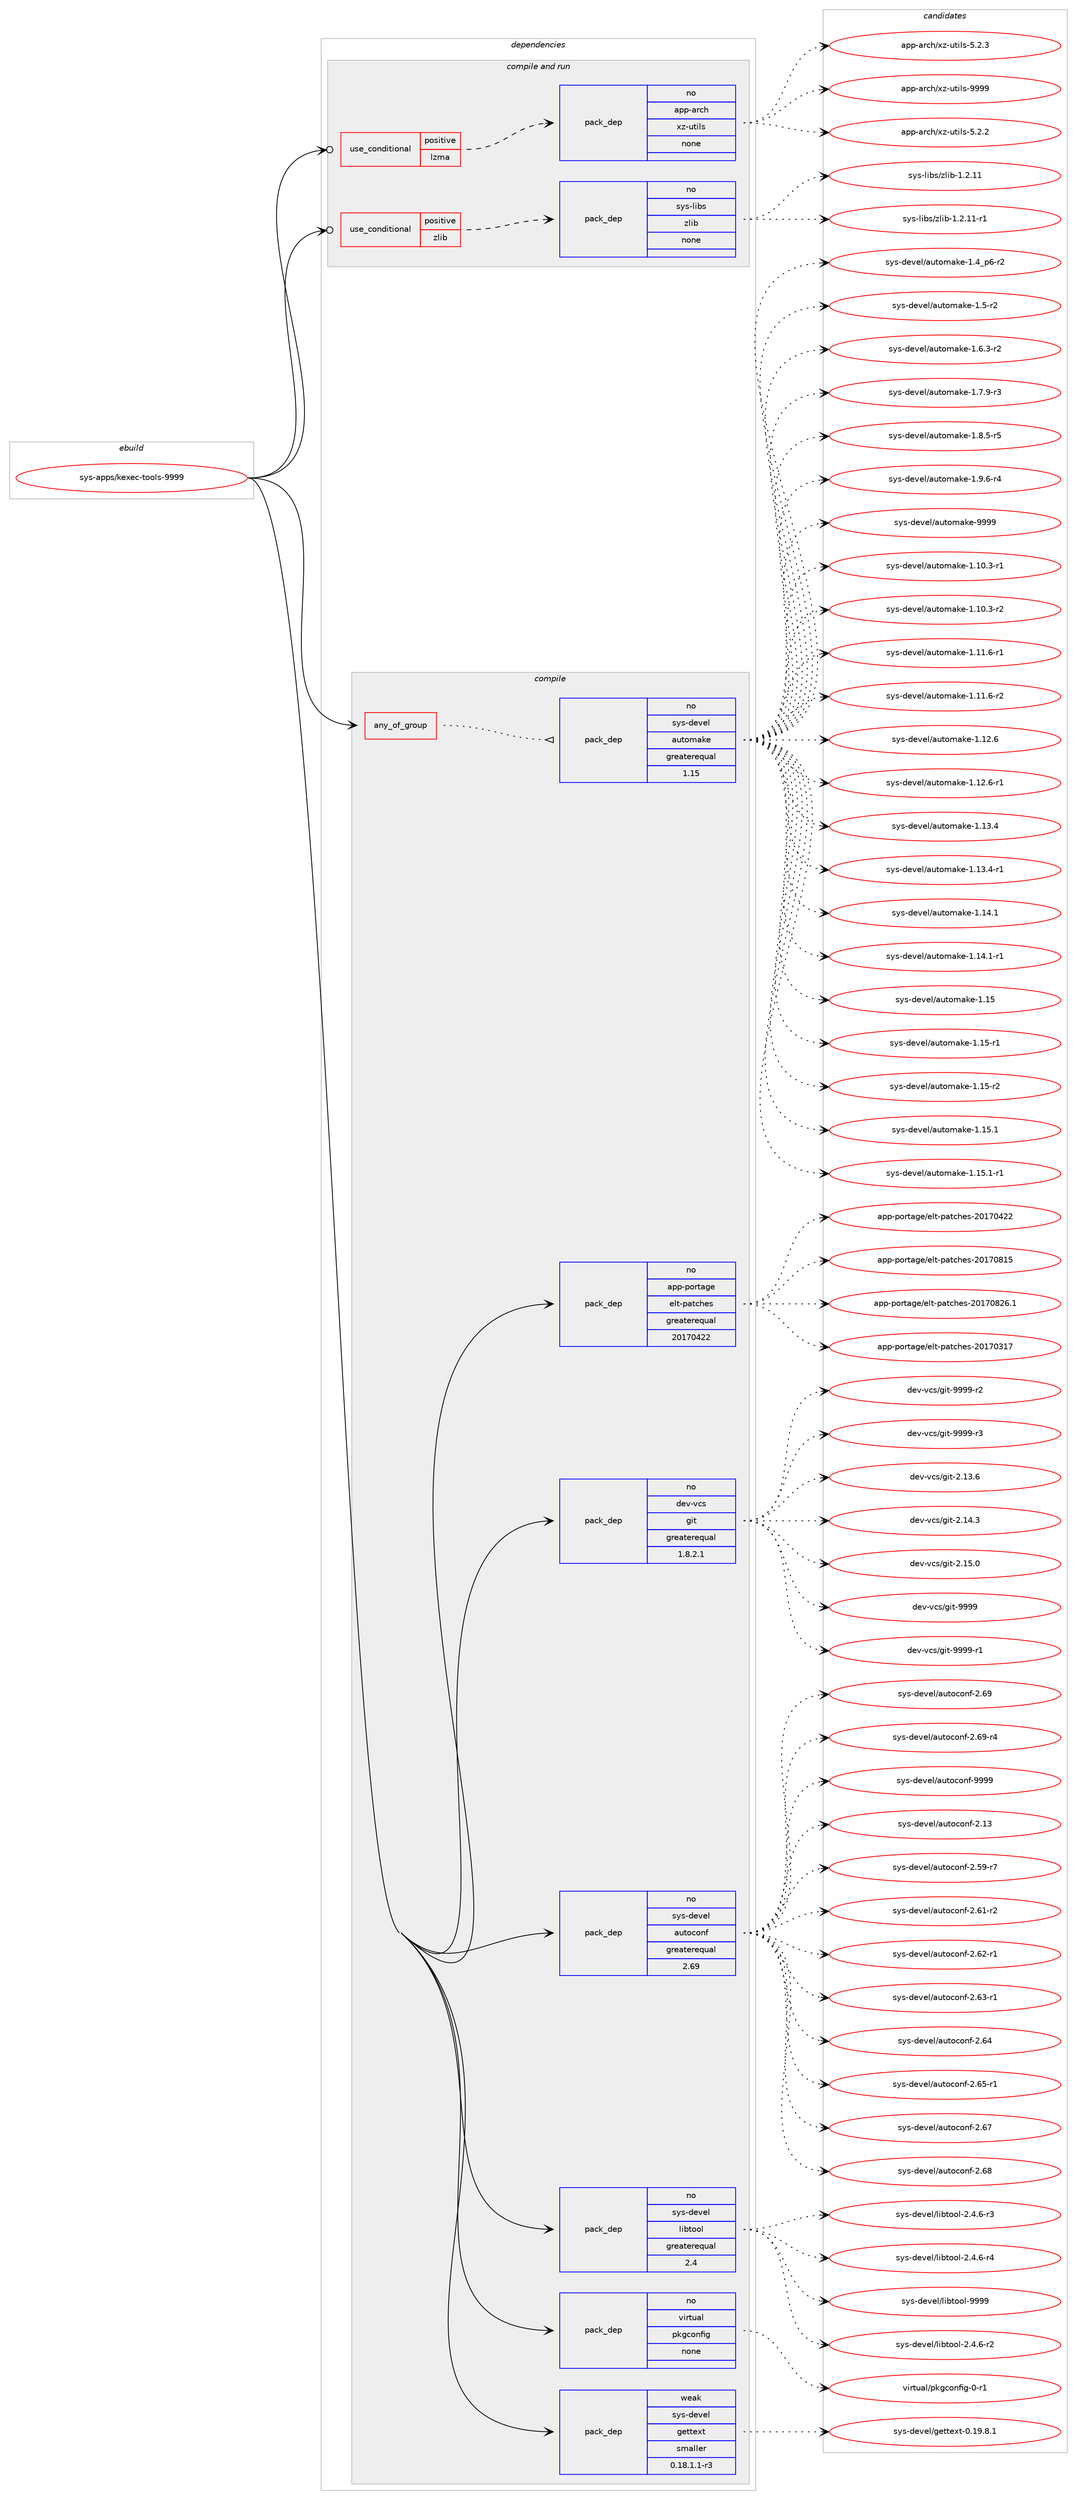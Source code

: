 digraph prolog {

# *************
# Graph options
# *************

newrank=true;
concentrate=true;
compound=true;
graph [rankdir=LR,fontname=Helvetica,fontsize=10,ranksep=1.5];#, ranksep=2.5, nodesep=0.2];
edge  [arrowhead=vee];
node  [fontname=Helvetica,fontsize=10];

# **********
# The ebuild
# **********

subgraph cluster_leftcol {
color=gray;
rank=same;
label=<<i>ebuild</i>>;
id [label="sys-apps/kexec-tools-9999", color=red, width=4, href="../sys-apps/kexec-tools-9999.svg"];
}

# ****************
# The dependencies
# ****************

subgraph cluster_midcol {
color=gray;
label=<<i>dependencies</i>>;
subgraph cluster_compile {
fillcolor="#eeeeee";
style=filled;
label=<<i>compile</i>>;
subgraph any7853 {
dependency470119 [label=<<TABLE BORDER="0" CELLBORDER="1" CELLSPACING="0" CELLPADDING="4"><TR><TD CELLPADDING="10">any_of_group</TD></TR></TABLE>>, shape=none, color=red];subgraph pack348815 {
dependency470120 [label=<<TABLE BORDER="0" CELLBORDER="1" CELLSPACING="0" CELLPADDING="4" WIDTH="220"><TR><TD ROWSPAN="6" CELLPADDING="30">pack_dep</TD></TR><TR><TD WIDTH="110">no</TD></TR><TR><TD>sys-devel</TD></TR><TR><TD>automake</TD></TR><TR><TD>greaterequal</TD></TR><TR><TD>1.15</TD></TR></TABLE>>, shape=none, color=blue];
}
dependency470119:e -> dependency470120:w [weight=20,style="dotted",arrowhead="oinv"];
}
id:e -> dependency470119:w [weight=20,style="solid",arrowhead="vee"];
subgraph pack348816 {
dependency470121 [label=<<TABLE BORDER="0" CELLBORDER="1" CELLSPACING="0" CELLPADDING="4" WIDTH="220"><TR><TD ROWSPAN="6" CELLPADDING="30">pack_dep</TD></TR><TR><TD WIDTH="110">no</TD></TR><TR><TD>app-portage</TD></TR><TR><TD>elt-patches</TD></TR><TR><TD>greaterequal</TD></TR><TR><TD>20170422</TD></TR></TABLE>>, shape=none, color=blue];
}
id:e -> dependency470121:w [weight=20,style="solid",arrowhead="vee"];
subgraph pack348817 {
dependency470122 [label=<<TABLE BORDER="0" CELLBORDER="1" CELLSPACING="0" CELLPADDING="4" WIDTH="220"><TR><TD ROWSPAN="6" CELLPADDING="30">pack_dep</TD></TR><TR><TD WIDTH="110">no</TD></TR><TR><TD>dev-vcs</TD></TR><TR><TD>git</TD></TR><TR><TD>greaterequal</TD></TR><TR><TD>1.8.2.1</TD></TR></TABLE>>, shape=none, color=blue];
}
id:e -> dependency470122:w [weight=20,style="solid",arrowhead="vee"];
subgraph pack348818 {
dependency470123 [label=<<TABLE BORDER="0" CELLBORDER="1" CELLSPACING="0" CELLPADDING="4" WIDTH="220"><TR><TD ROWSPAN="6" CELLPADDING="30">pack_dep</TD></TR><TR><TD WIDTH="110">no</TD></TR><TR><TD>sys-devel</TD></TR><TR><TD>autoconf</TD></TR><TR><TD>greaterequal</TD></TR><TR><TD>2.69</TD></TR></TABLE>>, shape=none, color=blue];
}
id:e -> dependency470123:w [weight=20,style="solid",arrowhead="vee"];
subgraph pack348819 {
dependency470124 [label=<<TABLE BORDER="0" CELLBORDER="1" CELLSPACING="0" CELLPADDING="4" WIDTH="220"><TR><TD ROWSPAN="6" CELLPADDING="30">pack_dep</TD></TR><TR><TD WIDTH="110">no</TD></TR><TR><TD>sys-devel</TD></TR><TR><TD>libtool</TD></TR><TR><TD>greaterequal</TD></TR><TR><TD>2.4</TD></TR></TABLE>>, shape=none, color=blue];
}
id:e -> dependency470124:w [weight=20,style="solid",arrowhead="vee"];
subgraph pack348820 {
dependency470125 [label=<<TABLE BORDER="0" CELLBORDER="1" CELLSPACING="0" CELLPADDING="4" WIDTH="220"><TR><TD ROWSPAN="6" CELLPADDING="30">pack_dep</TD></TR><TR><TD WIDTH="110">no</TD></TR><TR><TD>virtual</TD></TR><TR><TD>pkgconfig</TD></TR><TR><TD>none</TD></TR><TR><TD></TD></TR></TABLE>>, shape=none, color=blue];
}
id:e -> dependency470125:w [weight=20,style="solid",arrowhead="vee"];
subgraph pack348821 {
dependency470126 [label=<<TABLE BORDER="0" CELLBORDER="1" CELLSPACING="0" CELLPADDING="4" WIDTH="220"><TR><TD ROWSPAN="6" CELLPADDING="30">pack_dep</TD></TR><TR><TD WIDTH="110">weak</TD></TR><TR><TD>sys-devel</TD></TR><TR><TD>gettext</TD></TR><TR><TD>smaller</TD></TR><TR><TD>0.18.1.1-r3</TD></TR></TABLE>>, shape=none, color=blue];
}
id:e -> dependency470126:w [weight=20,style="solid",arrowhead="vee"];
}
subgraph cluster_compileandrun {
fillcolor="#eeeeee";
style=filled;
label=<<i>compile and run</i>>;
subgraph cond113196 {
dependency470127 [label=<<TABLE BORDER="0" CELLBORDER="1" CELLSPACING="0" CELLPADDING="4"><TR><TD ROWSPAN="3" CELLPADDING="10">use_conditional</TD></TR><TR><TD>positive</TD></TR><TR><TD>lzma</TD></TR></TABLE>>, shape=none, color=red];
subgraph pack348822 {
dependency470128 [label=<<TABLE BORDER="0" CELLBORDER="1" CELLSPACING="0" CELLPADDING="4" WIDTH="220"><TR><TD ROWSPAN="6" CELLPADDING="30">pack_dep</TD></TR><TR><TD WIDTH="110">no</TD></TR><TR><TD>app-arch</TD></TR><TR><TD>xz-utils</TD></TR><TR><TD>none</TD></TR><TR><TD></TD></TR></TABLE>>, shape=none, color=blue];
}
dependency470127:e -> dependency470128:w [weight=20,style="dashed",arrowhead="vee"];
}
id:e -> dependency470127:w [weight=20,style="solid",arrowhead="odotvee"];
subgraph cond113197 {
dependency470129 [label=<<TABLE BORDER="0" CELLBORDER="1" CELLSPACING="0" CELLPADDING="4"><TR><TD ROWSPAN="3" CELLPADDING="10">use_conditional</TD></TR><TR><TD>positive</TD></TR><TR><TD>zlib</TD></TR></TABLE>>, shape=none, color=red];
subgraph pack348823 {
dependency470130 [label=<<TABLE BORDER="0" CELLBORDER="1" CELLSPACING="0" CELLPADDING="4" WIDTH="220"><TR><TD ROWSPAN="6" CELLPADDING="30">pack_dep</TD></TR><TR><TD WIDTH="110">no</TD></TR><TR><TD>sys-libs</TD></TR><TR><TD>zlib</TD></TR><TR><TD>none</TD></TR><TR><TD></TD></TR></TABLE>>, shape=none, color=blue];
}
dependency470129:e -> dependency470130:w [weight=20,style="dashed",arrowhead="vee"];
}
id:e -> dependency470129:w [weight=20,style="solid",arrowhead="odotvee"];
}
subgraph cluster_run {
fillcolor="#eeeeee";
style=filled;
label=<<i>run</i>>;
}
}

# **************
# The candidates
# **************

subgraph cluster_choices {
rank=same;
color=gray;
label=<<i>candidates</i>>;

subgraph choice348815 {
color=black;
nodesep=1;
choice11512111545100101118101108479711711611110997107101454946494846514511449 [label="sys-devel/automake-1.10.3-r1", color=red, width=4,href="../sys-devel/automake-1.10.3-r1.svg"];
choice11512111545100101118101108479711711611110997107101454946494846514511450 [label="sys-devel/automake-1.10.3-r2", color=red, width=4,href="../sys-devel/automake-1.10.3-r2.svg"];
choice11512111545100101118101108479711711611110997107101454946494946544511449 [label="sys-devel/automake-1.11.6-r1", color=red, width=4,href="../sys-devel/automake-1.11.6-r1.svg"];
choice11512111545100101118101108479711711611110997107101454946494946544511450 [label="sys-devel/automake-1.11.6-r2", color=red, width=4,href="../sys-devel/automake-1.11.6-r2.svg"];
choice1151211154510010111810110847971171161111099710710145494649504654 [label="sys-devel/automake-1.12.6", color=red, width=4,href="../sys-devel/automake-1.12.6.svg"];
choice11512111545100101118101108479711711611110997107101454946495046544511449 [label="sys-devel/automake-1.12.6-r1", color=red, width=4,href="../sys-devel/automake-1.12.6-r1.svg"];
choice1151211154510010111810110847971171161111099710710145494649514652 [label="sys-devel/automake-1.13.4", color=red, width=4,href="../sys-devel/automake-1.13.4.svg"];
choice11512111545100101118101108479711711611110997107101454946495146524511449 [label="sys-devel/automake-1.13.4-r1", color=red, width=4,href="../sys-devel/automake-1.13.4-r1.svg"];
choice1151211154510010111810110847971171161111099710710145494649524649 [label="sys-devel/automake-1.14.1", color=red, width=4,href="../sys-devel/automake-1.14.1.svg"];
choice11512111545100101118101108479711711611110997107101454946495246494511449 [label="sys-devel/automake-1.14.1-r1", color=red, width=4,href="../sys-devel/automake-1.14.1-r1.svg"];
choice115121115451001011181011084797117116111109971071014549464953 [label="sys-devel/automake-1.15", color=red, width=4,href="../sys-devel/automake-1.15.svg"];
choice1151211154510010111810110847971171161111099710710145494649534511449 [label="sys-devel/automake-1.15-r1", color=red, width=4,href="../sys-devel/automake-1.15-r1.svg"];
choice1151211154510010111810110847971171161111099710710145494649534511450 [label="sys-devel/automake-1.15-r2", color=red, width=4,href="../sys-devel/automake-1.15-r2.svg"];
choice1151211154510010111810110847971171161111099710710145494649534649 [label="sys-devel/automake-1.15.1", color=red, width=4,href="../sys-devel/automake-1.15.1.svg"];
choice11512111545100101118101108479711711611110997107101454946495346494511449 [label="sys-devel/automake-1.15.1-r1", color=red, width=4,href="../sys-devel/automake-1.15.1-r1.svg"];
choice115121115451001011181011084797117116111109971071014549465295112544511450 [label="sys-devel/automake-1.4_p6-r2", color=red, width=4,href="../sys-devel/automake-1.4_p6-r2.svg"];
choice11512111545100101118101108479711711611110997107101454946534511450 [label="sys-devel/automake-1.5-r2", color=red, width=4,href="../sys-devel/automake-1.5-r2.svg"];
choice115121115451001011181011084797117116111109971071014549465446514511450 [label="sys-devel/automake-1.6.3-r2", color=red, width=4,href="../sys-devel/automake-1.6.3-r2.svg"];
choice115121115451001011181011084797117116111109971071014549465546574511451 [label="sys-devel/automake-1.7.9-r3", color=red, width=4,href="../sys-devel/automake-1.7.9-r3.svg"];
choice115121115451001011181011084797117116111109971071014549465646534511453 [label="sys-devel/automake-1.8.5-r5", color=red, width=4,href="../sys-devel/automake-1.8.5-r5.svg"];
choice115121115451001011181011084797117116111109971071014549465746544511452 [label="sys-devel/automake-1.9.6-r4", color=red, width=4,href="../sys-devel/automake-1.9.6-r4.svg"];
choice115121115451001011181011084797117116111109971071014557575757 [label="sys-devel/automake-9999", color=red, width=4,href="../sys-devel/automake-9999.svg"];
dependency470120:e -> choice11512111545100101118101108479711711611110997107101454946494846514511449:w [style=dotted,weight="100"];
dependency470120:e -> choice11512111545100101118101108479711711611110997107101454946494846514511450:w [style=dotted,weight="100"];
dependency470120:e -> choice11512111545100101118101108479711711611110997107101454946494946544511449:w [style=dotted,weight="100"];
dependency470120:e -> choice11512111545100101118101108479711711611110997107101454946494946544511450:w [style=dotted,weight="100"];
dependency470120:e -> choice1151211154510010111810110847971171161111099710710145494649504654:w [style=dotted,weight="100"];
dependency470120:e -> choice11512111545100101118101108479711711611110997107101454946495046544511449:w [style=dotted,weight="100"];
dependency470120:e -> choice1151211154510010111810110847971171161111099710710145494649514652:w [style=dotted,weight="100"];
dependency470120:e -> choice11512111545100101118101108479711711611110997107101454946495146524511449:w [style=dotted,weight="100"];
dependency470120:e -> choice1151211154510010111810110847971171161111099710710145494649524649:w [style=dotted,weight="100"];
dependency470120:e -> choice11512111545100101118101108479711711611110997107101454946495246494511449:w [style=dotted,weight="100"];
dependency470120:e -> choice115121115451001011181011084797117116111109971071014549464953:w [style=dotted,weight="100"];
dependency470120:e -> choice1151211154510010111810110847971171161111099710710145494649534511449:w [style=dotted,weight="100"];
dependency470120:e -> choice1151211154510010111810110847971171161111099710710145494649534511450:w [style=dotted,weight="100"];
dependency470120:e -> choice1151211154510010111810110847971171161111099710710145494649534649:w [style=dotted,weight="100"];
dependency470120:e -> choice11512111545100101118101108479711711611110997107101454946495346494511449:w [style=dotted,weight="100"];
dependency470120:e -> choice115121115451001011181011084797117116111109971071014549465295112544511450:w [style=dotted,weight="100"];
dependency470120:e -> choice11512111545100101118101108479711711611110997107101454946534511450:w [style=dotted,weight="100"];
dependency470120:e -> choice115121115451001011181011084797117116111109971071014549465446514511450:w [style=dotted,weight="100"];
dependency470120:e -> choice115121115451001011181011084797117116111109971071014549465546574511451:w [style=dotted,weight="100"];
dependency470120:e -> choice115121115451001011181011084797117116111109971071014549465646534511453:w [style=dotted,weight="100"];
dependency470120:e -> choice115121115451001011181011084797117116111109971071014549465746544511452:w [style=dotted,weight="100"];
dependency470120:e -> choice115121115451001011181011084797117116111109971071014557575757:w [style=dotted,weight="100"];
}
subgraph choice348816 {
color=black;
nodesep=1;
choice97112112451121111141169710310147101108116451129711699104101115455048495548514955 [label="app-portage/elt-patches-20170317", color=red, width=4,href="../app-portage/elt-patches-20170317.svg"];
choice97112112451121111141169710310147101108116451129711699104101115455048495548525050 [label="app-portage/elt-patches-20170422", color=red, width=4,href="../app-portage/elt-patches-20170422.svg"];
choice97112112451121111141169710310147101108116451129711699104101115455048495548564953 [label="app-portage/elt-patches-20170815", color=red, width=4,href="../app-portage/elt-patches-20170815.svg"];
choice971121124511211111411697103101471011081164511297116991041011154550484955485650544649 [label="app-portage/elt-patches-20170826.1", color=red, width=4,href="../app-portage/elt-patches-20170826.1.svg"];
dependency470121:e -> choice97112112451121111141169710310147101108116451129711699104101115455048495548514955:w [style=dotted,weight="100"];
dependency470121:e -> choice97112112451121111141169710310147101108116451129711699104101115455048495548525050:w [style=dotted,weight="100"];
dependency470121:e -> choice97112112451121111141169710310147101108116451129711699104101115455048495548564953:w [style=dotted,weight="100"];
dependency470121:e -> choice971121124511211111411697103101471011081164511297116991041011154550484955485650544649:w [style=dotted,weight="100"];
}
subgraph choice348817 {
color=black;
nodesep=1;
choice10010111845118991154710310511645504649514654 [label="dev-vcs/git-2.13.6", color=red, width=4,href="../dev-vcs/git-2.13.6.svg"];
choice10010111845118991154710310511645504649524651 [label="dev-vcs/git-2.14.3", color=red, width=4,href="../dev-vcs/git-2.14.3.svg"];
choice10010111845118991154710310511645504649534648 [label="dev-vcs/git-2.15.0", color=red, width=4,href="../dev-vcs/git-2.15.0.svg"];
choice1001011184511899115471031051164557575757 [label="dev-vcs/git-9999", color=red, width=4,href="../dev-vcs/git-9999.svg"];
choice10010111845118991154710310511645575757574511449 [label="dev-vcs/git-9999-r1", color=red, width=4,href="../dev-vcs/git-9999-r1.svg"];
choice10010111845118991154710310511645575757574511450 [label="dev-vcs/git-9999-r2", color=red, width=4,href="../dev-vcs/git-9999-r2.svg"];
choice10010111845118991154710310511645575757574511451 [label="dev-vcs/git-9999-r3", color=red, width=4,href="../dev-vcs/git-9999-r3.svg"];
dependency470122:e -> choice10010111845118991154710310511645504649514654:w [style=dotted,weight="100"];
dependency470122:e -> choice10010111845118991154710310511645504649524651:w [style=dotted,weight="100"];
dependency470122:e -> choice10010111845118991154710310511645504649534648:w [style=dotted,weight="100"];
dependency470122:e -> choice1001011184511899115471031051164557575757:w [style=dotted,weight="100"];
dependency470122:e -> choice10010111845118991154710310511645575757574511449:w [style=dotted,weight="100"];
dependency470122:e -> choice10010111845118991154710310511645575757574511450:w [style=dotted,weight="100"];
dependency470122:e -> choice10010111845118991154710310511645575757574511451:w [style=dotted,weight="100"];
}
subgraph choice348818 {
color=black;
nodesep=1;
choice115121115451001011181011084797117116111991111101024550464951 [label="sys-devel/autoconf-2.13", color=red, width=4,href="../sys-devel/autoconf-2.13.svg"];
choice1151211154510010111810110847971171161119911111010245504653574511455 [label="sys-devel/autoconf-2.59-r7", color=red, width=4,href="../sys-devel/autoconf-2.59-r7.svg"];
choice1151211154510010111810110847971171161119911111010245504654494511450 [label="sys-devel/autoconf-2.61-r2", color=red, width=4,href="../sys-devel/autoconf-2.61-r2.svg"];
choice1151211154510010111810110847971171161119911111010245504654504511449 [label="sys-devel/autoconf-2.62-r1", color=red, width=4,href="../sys-devel/autoconf-2.62-r1.svg"];
choice1151211154510010111810110847971171161119911111010245504654514511449 [label="sys-devel/autoconf-2.63-r1", color=red, width=4,href="../sys-devel/autoconf-2.63-r1.svg"];
choice115121115451001011181011084797117116111991111101024550465452 [label="sys-devel/autoconf-2.64", color=red, width=4,href="../sys-devel/autoconf-2.64.svg"];
choice1151211154510010111810110847971171161119911111010245504654534511449 [label="sys-devel/autoconf-2.65-r1", color=red, width=4,href="../sys-devel/autoconf-2.65-r1.svg"];
choice115121115451001011181011084797117116111991111101024550465455 [label="sys-devel/autoconf-2.67", color=red, width=4,href="../sys-devel/autoconf-2.67.svg"];
choice115121115451001011181011084797117116111991111101024550465456 [label="sys-devel/autoconf-2.68", color=red, width=4,href="../sys-devel/autoconf-2.68.svg"];
choice115121115451001011181011084797117116111991111101024550465457 [label="sys-devel/autoconf-2.69", color=red, width=4,href="../sys-devel/autoconf-2.69.svg"];
choice1151211154510010111810110847971171161119911111010245504654574511452 [label="sys-devel/autoconf-2.69-r4", color=red, width=4,href="../sys-devel/autoconf-2.69-r4.svg"];
choice115121115451001011181011084797117116111991111101024557575757 [label="sys-devel/autoconf-9999", color=red, width=4,href="../sys-devel/autoconf-9999.svg"];
dependency470123:e -> choice115121115451001011181011084797117116111991111101024550464951:w [style=dotted,weight="100"];
dependency470123:e -> choice1151211154510010111810110847971171161119911111010245504653574511455:w [style=dotted,weight="100"];
dependency470123:e -> choice1151211154510010111810110847971171161119911111010245504654494511450:w [style=dotted,weight="100"];
dependency470123:e -> choice1151211154510010111810110847971171161119911111010245504654504511449:w [style=dotted,weight="100"];
dependency470123:e -> choice1151211154510010111810110847971171161119911111010245504654514511449:w [style=dotted,weight="100"];
dependency470123:e -> choice115121115451001011181011084797117116111991111101024550465452:w [style=dotted,weight="100"];
dependency470123:e -> choice1151211154510010111810110847971171161119911111010245504654534511449:w [style=dotted,weight="100"];
dependency470123:e -> choice115121115451001011181011084797117116111991111101024550465455:w [style=dotted,weight="100"];
dependency470123:e -> choice115121115451001011181011084797117116111991111101024550465456:w [style=dotted,weight="100"];
dependency470123:e -> choice115121115451001011181011084797117116111991111101024550465457:w [style=dotted,weight="100"];
dependency470123:e -> choice1151211154510010111810110847971171161119911111010245504654574511452:w [style=dotted,weight="100"];
dependency470123:e -> choice115121115451001011181011084797117116111991111101024557575757:w [style=dotted,weight="100"];
}
subgraph choice348819 {
color=black;
nodesep=1;
choice1151211154510010111810110847108105981161111111084550465246544511450 [label="sys-devel/libtool-2.4.6-r2", color=red, width=4,href="../sys-devel/libtool-2.4.6-r2.svg"];
choice1151211154510010111810110847108105981161111111084550465246544511451 [label="sys-devel/libtool-2.4.6-r3", color=red, width=4,href="../sys-devel/libtool-2.4.6-r3.svg"];
choice1151211154510010111810110847108105981161111111084550465246544511452 [label="sys-devel/libtool-2.4.6-r4", color=red, width=4,href="../sys-devel/libtool-2.4.6-r4.svg"];
choice1151211154510010111810110847108105981161111111084557575757 [label="sys-devel/libtool-9999", color=red, width=4,href="../sys-devel/libtool-9999.svg"];
dependency470124:e -> choice1151211154510010111810110847108105981161111111084550465246544511450:w [style=dotted,weight="100"];
dependency470124:e -> choice1151211154510010111810110847108105981161111111084550465246544511451:w [style=dotted,weight="100"];
dependency470124:e -> choice1151211154510010111810110847108105981161111111084550465246544511452:w [style=dotted,weight="100"];
dependency470124:e -> choice1151211154510010111810110847108105981161111111084557575757:w [style=dotted,weight="100"];
}
subgraph choice348820 {
color=black;
nodesep=1;
choice11810511411611797108471121071039911111010210510345484511449 [label="virtual/pkgconfig-0-r1", color=red, width=4,href="../virtual/pkgconfig-0-r1.svg"];
dependency470125:e -> choice11810511411611797108471121071039911111010210510345484511449:w [style=dotted,weight="100"];
}
subgraph choice348821 {
color=black;
nodesep=1;
choice1151211154510010111810110847103101116116101120116454846495746564649 [label="sys-devel/gettext-0.19.8.1", color=red, width=4,href="../sys-devel/gettext-0.19.8.1.svg"];
dependency470126:e -> choice1151211154510010111810110847103101116116101120116454846495746564649:w [style=dotted,weight="100"];
}
subgraph choice348822 {
color=black;
nodesep=1;
choice971121124597114991044712012245117116105108115455346504650 [label="app-arch/xz-utils-5.2.2", color=red, width=4,href="../app-arch/xz-utils-5.2.2.svg"];
choice971121124597114991044712012245117116105108115455346504651 [label="app-arch/xz-utils-5.2.3", color=red, width=4,href="../app-arch/xz-utils-5.2.3.svg"];
choice9711211245971149910447120122451171161051081154557575757 [label="app-arch/xz-utils-9999", color=red, width=4,href="../app-arch/xz-utils-9999.svg"];
dependency470128:e -> choice971121124597114991044712012245117116105108115455346504650:w [style=dotted,weight="100"];
dependency470128:e -> choice971121124597114991044712012245117116105108115455346504651:w [style=dotted,weight="100"];
dependency470128:e -> choice9711211245971149910447120122451171161051081154557575757:w [style=dotted,weight="100"];
}
subgraph choice348823 {
color=black;
nodesep=1;
choice1151211154510810598115471221081059845494650464949 [label="sys-libs/zlib-1.2.11", color=red, width=4,href="../sys-libs/zlib-1.2.11.svg"];
choice11512111545108105981154712210810598454946504649494511449 [label="sys-libs/zlib-1.2.11-r1", color=red, width=4,href="../sys-libs/zlib-1.2.11-r1.svg"];
dependency470130:e -> choice1151211154510810598115471221081059845494650464949:w [style=dotted,weight="100"];
dependency470130:e -> choice11512111545108105981154712210810598454946504649494511449:w [style=dotted,weight="100"];
}
}

}
